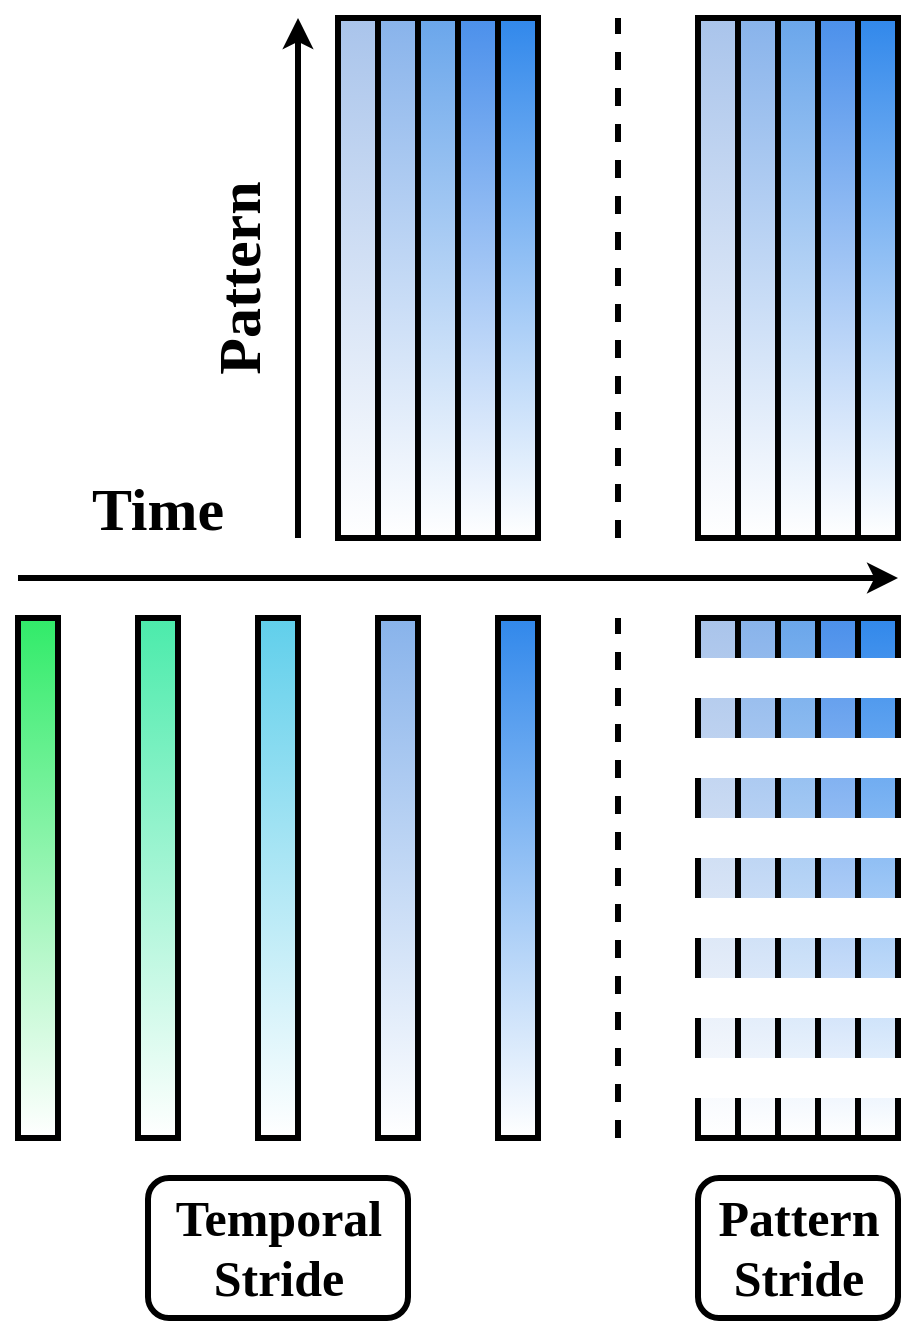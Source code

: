 <mxfile version="21.1.2" type="device">
  <diagram name="Page-1" id="MR886Cy3C2vmONpptm1g">
    <mxGraphModel dx="1434" dy="843" grid="1" gridSize="10" guides="1" tooltips="1" connect="1" arrows="1" fold="1" page="1" pageScale="1" pageWidth="850" pageHeight="1100" math="0" shadow="0">
      <root>
        <mxCell id="0" />
        <mxCell id="1" parent="0" />
        <mxCell id="-HJEB60_RRp2c4dYzQ01-13" value="" style="endArrow=classic;html=1;rounded=0;strokeWidth=3;" edge="1" parent="1">
          <mxGeometry width="50" height="50" relative="1" as="geometry">
            <mxPoint x="220" y="340" as="sourcePoint" />
            <mxPoint x="660" y="340" as="targetPoint" />
          </mxGeometry>
        </mxCell>
        <mxCell id="-HJEB60_RRp2c4dYzQ01-14" value="&lt;font style=&quot;&quot;&gt;&lt;font face=&quot;Times New Roman&quot; style=&quot;font-size: 30px;&quot;&gt;&lt;b&gt;Time&lt;/b&gt;&lt;/font&gt;&lt;br&gt;&lt;/font&gt;" style="text;html=1;strokeColor=none;fillColor=none;align=center;verticalAlign=middle;whiteSpace=wrap;rounded=0;" vertex="1" parent="1">
          <mxGeometry x="260" y="290" width="60" height="30" as="geometry" />
        </mxCell>
        <mxCell id="-HJEB60_RRp2c4dYzQ01-24" value="" style="rounded=0;whiteSpace=wrap;html=1;fillColor=#A9C4EB;fontColor=#ffffff;strokeColor=#000000;gradientColor=#FFFFFF;strokeWidth=3;" vertex="1" parent="1">
          <mxGeometry x="560" y="60" width="20" height="260" as="geometry" />
        </mxCell>
        <mxCell id="-HJEB60_RRp2c4dYzQ01-37" value="" style="rounded=0;whiteSpace=wrap;html=1;fillColor=#88B3EB;fontColor=#ffffff;strokeColor=#000000;gradientColor=#FFFFFF;strokeWidth=3;" vertex="1" parent="1">
          <mxGeometry x="580" y="60" width="20" height="260" as="geometry" />
        </mxCell>
        <mxCell id="-HJEB60_RRp2c4dYzQ01-39" value="" style="rounded=0;whiteSpace=wrap;html=1;fillColor=#6AA6EB;fontColor=#ffffff;strokeColor=#000000;gradientColor=#FFFFFF;strokeWidth=3;" vertex="1" parent="1">
          <mxGeometry x="600" y="60" width="20" height="260" as="geometry" />
        </mxCell>
        <mxCell id="-HJEB60_RRp2c4dYzQ01-40" value="" style="rounded=0;whiteSpace=wrap;html=1;fillColor=#4B90EB;fontColor=#ffffff;strokeColor=#000000;gradientColor=#FFFFFF;strokeWidth=3;" vertex="1" parent="1">
          <mxGeometry x="620" y="60" width="20" height="260" as="geometry" />
        </mxCell>
        <mxCell id="-HJEB60_RRp2c4dYzQ01-41" value="" style="rounded=0;whiteSpace=wrap;html=1;fillColor=#3188EB;fontColor=#ffffff;strokeColor=#000000;gradientColor=#ffffff;strokeWidth=3;" vertex="1" parent="1">
          <mxGeometry x="640" y="60" width="20" height="260" as="geometry" />
        </mxCell>
        <mxCell id="-HJEB60_RRp2c4dYzQ01-60" value="" style="rounded=0;whiteSpace=wrap;html=1;fillColor=#A9C4EB;fontColor=#ffffff;strokeColor=#000000;gradientColor=#FFFFFF;strokeWidth=3;" vertex="1" parent="1">
          <mxGeometry x="380" y="60" width="20" height="260" as="geometry" />
        </mxCell>
        <mxCell id="-HJEB60_RRp2c4dYzQ01-61" value="" style="rounded=0;whiteSpace=wrap;html=1;fillColor=#88B3EB;fontColor=#ffffff;strokeColor=#000000;gradientColor=#FFFFFF;strokeWidth=3;" vertex="1" parent="1">
          <mxGeometry x="400" y="60" width="20" height="260" as="geometry" />
        </mxCell>
        <mxCell id="-HJEB60_RRp2c4dYzQ01-62" value="" style="rounded=0;whiteSpace=wrap;html=1;fillColor=#6AA6EB;fontColor=#ffffff;strokeColor=#000000;gradientColor=#FFFFFF;strokeWidth=3;" vertex="1" parent="1">
          <mxGeometry x="420" y="60" width="20" height="260" as="geometry" />
        </mxCell>
        <mxCell id="-HJEB60_RRp2c4dYzQ01-63" value="" style="rounded=0;whiteSpace=wrap;html=1;fillColor=#4B90EB;fontColor=#ffffff;strokeColor=#000000;gradientColor=#FFFFFF;strokeWidth=3;" vertex="1" parent="1">
          <mxGeometry x="440" y="60" width="20" height="260" as="geometry" />
        </mxCell>
        <mxCell id="-HJEB60_RRp2c4dYzQ01-64" value="" style="rounded=0;whiteSpace=wrap;html=1;fillColor=#3188EB;fontColor=#ffffff;strokeColor=#000000;gradientColor=#ffffff;strokeWidth=3;" vertex="1" parent="1">
          <mxGeometry x="460" y="60" width="20" height="260" as="geometry" />
        </mxCell>
        <mxCell id="-HJEB60_RRp2c4dYzQ01-66" value="" style="rounded=0;whiteSpace=wrap;html=1;fillColor=#3188EB;fontColor=#ffffff;strokeColor=#000000;gradientColor=#ffffff;strokeWidth=3;" vertex="1" parent="1">
          <mxGeometry x="460" y="360" width="20" height="260" as="geometry" />
        </mxCell>
        <mxCell id="-HJEB60_RRp2c4dYzQ01-67" value="" style="rounded=0;whiteSpace=wrap;html=1;fillColor=#88B3EB;fontColor=#ffffff;strokeColor=#000000;gradientColor=#FFFFFF;strokeWidth=3;" vertex="1" parent="1">
          <mxGeometry x="400" y="360" width="20" height="260" as="geometry" />
        </mxCell>
        <mxCell id="-HJEB60_RRp2c4dYzQ01-68" value="" style="rounded=0;whiteSpace=wrap;html=1;fillColor=#60CFEB;fontColor=#ffffff;strokeColor=#000000;gradientColor=#FFFFFF;strokeWidth=3;" vertex="1" parent="1">
          <mxGeometry x="340" y="360" width="20" height="260" as="geometry" />
        </mxCell>
        <mxCell id="-HJEB60_RRp2c4dYzQ01-70" value="" style="rounded=0;whiteSpace=wrap;html=1;fillColor=#4BEBAB;fontColor=#ffffff;strokeColor=#000000;gradientColor=#FFFFFF;strokeWidth=3;" vertex="1" parent="1">
          <mxGeometry x="280" y="360" width="20" height="260" as="geometry" />
        </mxCell>
        <mxCell id="-HJEB60_RRp2c4dYzQ01-71" value="" style="rounded=0;whiteSpace=wrap;html=1;fillColor=#31EB69;fontColor=#ffffff;strokeColor=#000000;gradientColor=#FFFFFF;strokeWidth=3;" vertex="1" parent="1">
          <mxGeometry x="220" y="360" width="20" height="260" as="geometry" />
        </mxCell>
        <mxCell id="-HJEB60_RRp2c4dYzQ01-73" value="&lt;font style=&quot;&quot;&gt;&lt;font face=&quot;Times New Roman&quot; style=&quot;font-size: 25px;&quot;&gt;&lt;b&gt;Temporal &lt;br&gt;Stride&lt;/b&gt;&lt;/font&gt;&lt;br&gt;&lt;/font&gt;" style="text;html=1;align=center;verticalAlign=middle;resizable=0;points=[];autosize=1;strokeColor=default;fillColor=default;rounded=1;strokeWidth=3;" vertex="1" parent="1">
          <mxGeometry x="285" y="640" width="130" height="70" as="geometry" />
        </mxCell>
        <mxCell id="-HJEB60_RRp2c4dYzQ01-74" value="" style="endArrow=none;dashed=1;html=1;rounded=0;strokeWidth=3;" edge="1" parent="1">
          <mxGeometry width="50" height="50" relative="1" as="geometry">
            <mxPoint x="520" y="620" as="sourcePoint" />
            <mxPoint x="520" y="360" as="targetPoint" />
          </mxGeometry>
        </mxCell>
        <mxCell id="-HJEB60_RRp2c4dYzQ01-75" value="" style="endArrow=none;dashed=1;html=1;rounded=0;strokeWidth=3;" edge="1" parent="1">
          <mxGeometry width="50" height="50" relative="1" as="geometry">
            <mxPoint x="520" y="320" as="sourcePoint" />
            <mxPoint x="520" y="60" as="targetPoint" />
          </mxGeometry>
        </mxCell>
        <mxCell id="-HJEB60_RRp2c4dYzQ01-76" value="" style="endArrow=classic;html=1;rounded=0;strokeWidth=3;" edge="1" parent="1">
          <mxGeometry width="50" height="50" relative="1" as="geometry">
            <mxPoint x="360" y="320" as="sourcePoint" />
            <mxPoint x="360" y="60" as="targetPoint" />
          </mxGeometry>
        </mxCell>
        <mxCell id="-HJEB60_RRp2c4dYzQ01-77" value="&lt;font style=&quot;&quot;&gt;&lt;font face=&quot;Times New Roman&quot; style=&quot;font-size: 30px;&quot;&gt;&lt;b&gt;Pattern&lt;/b&gt;&lt;/font&gt;&lt;br&gt;&lt;/font&gt;" style="text;html=1;strokeColor=none;fillColor=none;align=center;verticalAlign=middle;whiteSpace=wrap;rounded=0;rotation=-90;" vertex="1" parent="1">
          <mxGeometry x="300" y="175" width="60" height="30" as="geometry" />
        </mxCell>
        <mxCell id="-HJEB60_RRp2c4dYzQ01-79" value="&lt;font style=&quot;&quot;&gt;&lt;font face=&quot;Times New Roman&quot; style=&quot;font-size: 25px;&quot;&gt;&lt;b&gt;Pattern &lt;br&gt;Stride&lt;/b&gt;&lt;/font&gt;&lt;br&gt;&lt;/font&gt;" style="text;html=1;align=center;verticalAlign=middle;resizable=0;points=[];autosize=1;strokeColor=default;fillColor=default;rounded=1;strokeWidth=3;" vertex="1" parent="1">
          <mxGeometry x="560" y="640" width="100" height="70" as="geometry" />
        </mxCell>
        <mxCell id="-HJEB60_RRp2c4dYzQ01-54" value="" style="rounded=0;whiteSpace=wrap;html=1;fillColor=#A9C4EB;fontColor=#ffffff;strokeColor=default;gradientColor=#FFFFFF;strokeWidth=3;" vertex="1" parent="1">
          <mxGeometry x="560" y="360" width="20" height="260" as="geometry" />
        </mxCell>
        <mxCell id="-HJEB60_RRp2c4dYzQ01-55" value="" style="rounded=0;whiteSpace=wrap;html=1;fillColor=#88B3EB;fontColor=#ffffff;strokeColor=default;gradientColor=#FFFFFF;strokeWidth=3;" vertex="1" parent="1">
          <mxGeometry x="580" y="360" width="20" height="260" as="geometry" />
        </mxCell>
        <mxCell id="-HJEB60_RRp2c4dYzQ01-56" value="" style="rounded=0;whiteSpace=wrap;html=1;fillColor=#6AA6EB;fontColor=#ffffff;strokeColor=default;gradientColor=#FFFFFF;strokeWidth=3;" vertex="1" parent="1">
          <mxGeometry x="600" y="360" width="20" height="260" as="geometry" />
        </mxCell>
        <mxCell id="-HJEB60_RRp2c4dYzQ01-57" value="" style="rounded=0;whiteSpace=wrap;html=1;fillColor=#4B90EB;fontColor=#ffffff;strokeColor=default;gradientColor=#FFFFFF;strokeWidth=3;" vertex="1" parent="1">
          <mxGeometry x="620" y="360" width="20" height="260" as="geometry" />
        </mxCell>
        <mxCell id="-HJEB60_RRp2c4dYzQ01-58" value="" style="rounded=0;whiteSpace=wrap;html=1;fillColor=#3188EB;fontColor=#ffffff;strokeColor=default;gradientColor=#ffffff;strokeWidth=3;" vertex="1" parent="1">
          <mxGeometry x="640" y="360" width="20" height="260" as="geometry" />
        </mxCell>
        <mxCell id="-HJEB60_RRp2c4dYzQ01-81" value="" style="rounded=0;whiteSpace=wrap;html=1;strokeColor=none;" vertex="1" parent="1">
          <mxGeometry x="550" y="420" width="120" height="20" as="geometry" />
        </mxCell>
        <mxCell id="-HJEB60_RRp2c4dYzQ01-83" value="" style="rounded=0;whiteSpace=wrap;html=1;strokeColor=none;" vertex="1" parent="1">
          <mxGeometry x="550" y="380" width="120" height="20" as="geometry" />
        </mxCell>
        <mxCell id="-HJEB60_RRp2c4dYzQ01-84" value="" style="rounded=0;whiteSpace=wrap;html=1;strokeColor=none;" vertex="1" parent="1">
          <mxGeometry x="550" y="460" width="120" height="20" as="geometry" />
        </mxCell>
        <mxCell id="-HJEB60_RRp2c4dYzQ01-85" value="" style="rounded=0;whiteSpace=wrap;html=1;strokeColor=none;" vertex="1" parent="1">
          <mxGeometry x="550" y="500" width="120" height="20" as="geometry" />
        </mxCell>
        <mxCell id="-HJEB60_RRp2c4dYzQ01-86" value="" style="rounded=0;whiteSpace=wrap;html=1;strokeColor=none;" vertex="1" parent="1">
          <mxGeometry x="550" y="540" width="120" height="20" as="geometry" />
        </mxCell>
        <mxCell id="-HJEB60_RRp2c4dYzQ01-87" value="" style="rounded=0;whiteSpace=wrap;html=1;strokeColor=none;" vertex="1" parent="1">
          <mxGeometry x="550" y="580" width="120" height="20" as="geometry" />
        </mxCell>
      </root>
    </mxGraphModel>
  </diagram>
</mxfile>
